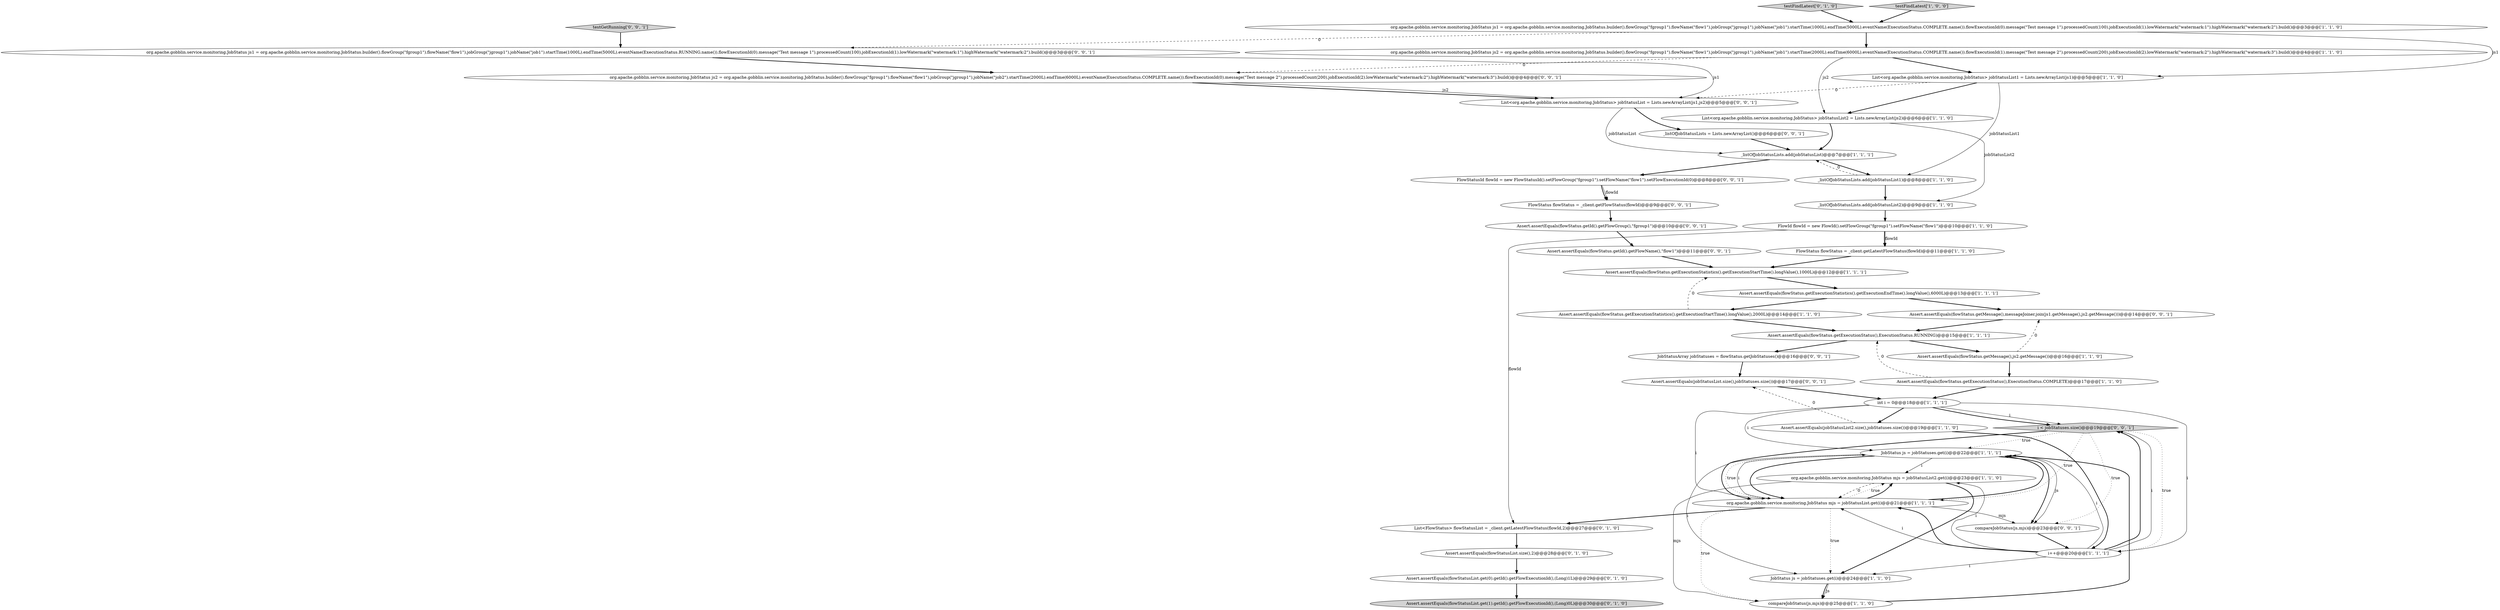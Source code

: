 digraph {
42 [style = filled, label = "List<org.apache.gobblin.service.monitoring.JobStatus> jobStatusList = Lists.newArrayList(js1,js2)@@@5@@@['0', '0', '1']", fillcolor = white, shape = ellipse image = "AAA0AAABBB3BBB"];
2 [style = filled, label = "_listOfJobStatusLists.add(jobStatusList2)@@@9@@@['1', '1', '0']", fillcolor = white, shape = ellipse image = "AAA0AAABBB1BBB"];
20 [style = filled, label = "org.apache.gobblin.service.monitoring.JobStatus js1 = org.apache.gobblin.service.monitoring.JobStatus.builder().flowGroup(\"fgroup1\").flowName(\"flow1\").jobGroup(\"jgroup1\").jobName(\"job1\").startTime(1000L).endTime(5000L).eventName(ExecutionStatus.COMPLETE.name()).flowExecutionId(0).message(\"Test message 1\").processedCount(100).jobExecutionId(1).lowWatermark(\"watermark:1\").highWatermark(\"watermark:2\").build()@@@3@@@['1', '1', '0']", fillcolor = white, shape = ellipse image = "AAA0AAABBB1BBB"];
24 [style = filled, label = "testFindLatest['0', '1', '0']", fillcolor = lightgray, shape = diamond image = "AAA0AAABBB2BBB"];
28 [style = filled, label = "Assert.assertEquals(flowStatusList.size(),2)@@@28@@@['0', '1', '0']", fillcolor = white, shape = ellipse image = "AAA1AAABBB2BBB"];
0 [style = filled, label = "org.apache.gobblin.service.monitoring.JobStatus mjs = jobStatusList2.get(i)@@@23@@@['1', '1', '0']", fillcolor = white, shape = ellipse image = "AAA0AAABBB1BBB"];
33 [style = filled, label = "i < jobStatuses.size()@@@19@@@['0', '0', '1']", fillcolor = lightgray, shape = diamond image = "AAA0AAABBB3BBB"];
17 [style = filled, label = "Assert.assertEquals(jobStatusList2.size(),jobStatuses.size())@@@19@@@['1', '1', '0']", fillcolor = white, shape = ellipse image = "AAA0AAABBB1BBB"];
6 [style = filled, label = "Assert.assertEquals(flowStatus.getExecutionStatus(),ExecutionStatus.RUNNING)@@@15@@@['1', '1', '1']", fillcolor = white, shape = ellipse image = "AAA0AAABBB1BBB"];
27 [style = filled, label = "Assert.assertEquals(flowStatusList.get(1).getId().getFlowExecutionId(),(Long)0L)@@@30@@@['0', '1', '0']", fillcolor = lightgray, shape = ellipse image = "AAA1AAABBB2BBB"];
35 [style = filled, label = "Assert.assertEquals(flowStatus.getId().getFlowGroup(),\"fgroup1\")@@@10@@@['0', '0', '1']", fillcolor = white, shape = ellipse image = "AAA0AAABBB3BBB"];
41 [style = filled, label = "FlowStatusId flowId = new FlowStatusId().setFlowGroup(\"fgroup1\").setFlowName(\"flow1\").setFlowExecutionId(0)@@@8@@@['0', '0', '1']", fillcolor = white, shape = ellipse image = "AAA0AAABBB3BBB"];
36 [style = filled, label = "Assert.assertEquals(flowStatus.getMessage(),messageJoiner.join(js1.getMessage(),js2.getMessage()))@@@14@@@['0', '0', '1']", fillcolor = white, shape = ellipse image = "AAA0AAABBB3BBB"];
30 [style = filled, label = "Assert.assertEquals(jobStatusList.size(),jobStatuses.size())@@@17@@@['0', '0', '1']", fillcolor = white, shape = ellipse image = "AAA0AAABBB3BBB"];
38 [style = filled, label = "JobStatusArray jobStatuses = flowStatus.getJobStatuses()@@@16@@@['0', '0', '1']", fillcolor = white, shape = ellipse image = "AAA0AAABBB3BBB"];
12 [style = filled, label = "compareJobStatus(js,mjs)@@@25@@@['1', '1', '0']", fillcolor = white, shape = ellipse image = "AAA0AAABBB1BBB"];
4 [style = filled, label = "testFindLatest['1', '0', '0']", fillcolor = lightgray, shape = diamond image = "AAA0AAABBB1BBB"];
25 [style = filled, label = "Assert.assertEquals(flowStatusList.get(0).getId().getFlowExecutionId(),(Long)1L)@@@29@@@['0', '1', '0']", fillcolor = white, shape = ellipse image = "AAA1AAABBB2BBB"];
34 [style = filled, label = "FlowStatus flowStatus = _client.getFlowStatus(flowId)@@@9@@@['0', '0', '1']", fillcolor = white, shape = ellipse image = "AAA0AAABBB3BBB"];
40 [style = filled, label = "Assert.assertEquals(flowStatus.getId().getFlowName(),\"flow1\")@@@11@@@['0', '0', '1']", fillcolor = white, shape = ellipse image = "AAA0AAABBB3BBB"];
1 [style = filled, label = "List<org.apache.gobblin.service.monitoring.JobStatus> jobStatusList2 = Lists.newArrayList(js2)@@@6@@@['1', '1', '0']", fillcolor = white, shape = ellipse image = "AAA0AAABBB1BBB"];
7 [style = filled, label = "JobStatus js = jobStatuses.get(i)@@@22@@@['1', '1', '1']", fillcolor = white, shape = ellipse image = "AAA0AAABBB1BBB"];
22 [style = filled, label = "Assert.assertEquals(flowStatus.getExecutionStatistics().getExecutionStartTime().longValue(),2000L)@@@14@@@['1', '1', '0']", fillcolor = white, shape = ellipse image = "AAA0AAABBB1BBB"];
13 [style = filled, label = "FlowId flowId = new FlowId().setFlowGroup(\"fgroup1\").setFlowName(\"flow1\")@@@10@@@['1', '1', '0']", fillcolor = white, shape = ellipse image = "AAA0AAABBB1BBB"];
10 [style = filled, label = "Assert.assertEquals(flowStatus.getExecutionStatistics().getExecutionStartTime().longValue(),1000L)@@@12@@@['1', '1', '1']", fillcolor = white, shape = ellipse image = "AAA0AAABBB1BBB"];
23 [style = filled, label = "Assert.assertEquals(flowStatus.getMessage(),js2.getMessage())@@@16@@@['1', '1', '0']", fillcolor = white, shape = ellipse image = "AAA0AAABBB1BBB"];
26 [style = filled, label = "List<FlowStatus> flowStatusList = _client.getLatestFlowStatus(flowId,2)@@@27@@@['0', '1', '0']", fillcolor = white, shape = ellipse image = "AAA1AAABBB2BBB"];
15 [style = filled, label = "FlowStatus flowStatus = _client.getLatestFlowStatus(flowId)@@@11@@@['1', '1', '0']", fillcolor = white, shape = ellipse image = "AAA0AAABBB1BBB"];
11 [style = filled, label = "int i = 0@@@18@@@['1', '1', '1']", fillcolor = white, shape = ellipse image = "AAA0AAABBB1BBB"];
16 [style = filled, label = "Assert.assertEquals(flowStatus.getExecutionStatus(),ExecutionStatus.COMPLETE)@@@17@@@['1', '1', '0']", fillcolor = white, shape = ellipse image = "AAA0AAABBB1BBB"];
31 [style = filled, label = "compareJobStatus(js,mjs)@@@23@@@['0', '0', '1']", fillcolor = white, shape = ellipse image = "AAA0AAABBB3BBB"];
39 [style = filled, label = "_listOfJobStatusLists = Lists.newArrayList()@@@6@@@['0', '0', '1']", fillcolor = white, shape = ellipse image = "AAA0AAABBB3BBB"];
5 [style = filled, label = "_listOfJobStatusLists.add(jobStatusList1)@@@8@@@['1', '1', '0']", fillcolor = white, shape = ellipse image = "AAA0AAABBB1BBB"];
8 [style = filled, label = "List<org.apache.gobblin.service.monitoring.JobStatus> jobStatusList1 = Lists.newArrayList(js1)@@@5@@@['1', '1', '0']", fillcolor = white, shape = ellipse image = "AAA0AAABBB1BBB"];
3 [style = filled, label = "org.apache.gobblin.service.monitoring.JobStatus mjs = jobStatusList.get(i)@@@21@@@['1', '1', '1']", fillcolor = white, shape = ellipse image = "AAA0AAABBB1BBB"];
19 [style = filled, label = "i++@@@20@@@['1', '1', '1']", fillcolor = white, shape = ellipse image = "AAA0AAABBB1BBB"];
9 [style = filled, label = "_listOfJobStatusLists.add(jobStatusList)@@@7@@@['1', '1', '1']", fillcolor = white, shape = ellipse image = "AAA0AAABBB1BBB"];
29 [style = filled, label = "testGetRunning['0', '0', '1']", fillcolor = lightgray, shape = diamond image = "AAA0AAABBB3BBB"];
37 [style = filled, label = "org.apache.gobblin.service.monitoring.JobStatus js1 = org.apache.gobblin.service.monitoring.JobStatus.builder().flowGroup(\"fgroup1\").flowName(\"flow1\").jobGroup(\"jgroup1\").jobName(\"job1\").startTime(1000L).endTime(5000L).eventName(ExecutionStatus.RUNNING.name()).flowExecutionId(0).message(\"Test message 1\").processedCount(100).jobExecutionId(1).lowWatermark(\"watermark:1\").highWatermark(\"watermark:2\").build()@@@3@@@['0', '0', '1']", fillcolor = white, shape = ellipse image = "AAA0AAABBB3BBB"];
18 [style = filled, label = "org.apache.gobblin.service.monitoring.JobStatus js2 = org.apache.gobblin.service.monitoring.JobStatus.builder().flowGroup(\"fgroup1\").flowName(\"flow1\").jobGroup(\"jgroup1\").jobName(\"job1\").startTime(2000L).endTime(6000L).eventName(ExecutionStatus.COMPLETE.name()).flowExecutionId(1).message(\"Test message 2\").processedCount(200).jobExecutionId(2).lowWatermark(\"watermark:2\").highWatermark(\"watermark:3\").build()@@@4@@@['1', '1', '0']", fillcolor = white, shape = ellipse image = "AAA0AAABBB1BBB"];
21 [style = filled, label = "Assert.assertEquals(flowStatus.getExecutionStatistics().getExecutionEndTime().longValue(),6000L)@@@13@@@['1', '1', '1']", fillcolor = white, shape = ellipse image = "AAA0AAABBB1BBB"];
14 [style = filled, label = "JobStatus js = jobStatuses.get(i)@@@24@@@['1', '1', '0']", fillcolor = white, shape = ellipse image = "AAA0AAABBB1BBB"];
32 [style = filled, label = "org.apache.gobblin.service.monitoring.JobStatus js2 = org.apache.gobblin.service.monitoring.JobStatus.builder().flowGroup(\"fgroup1\").flowName(\"flow1\").jobGroup(\"jgroup1\").jobName(\"job2\").startTime(2000L).endTime(6000L).eventName(ExecutionStatus.COMPLETE.name()).flowExecutionId(0).message(\"Test message 2\").processedCount(200).jobExecutionId(2).lowWatermark(\"watermark:2\").highWatermark(\"watermark:3\").build()@@@4@@@['0', '0', '1']", fillcolor = white, shape = ellipse image = "AAA0AAABBB3BBB"];
19->3 [style = bold, label=""];
3->12 [style = dotted, label="true"];
10->21 [style = bold, label=""];
33->7 [style = dotted, label="true"];
16->6 [style = dashed, label="0"];
21->22 [style = bold, label=""];
7->14 [style = solid, label="i"];
7->0 [style = solid, label="i"];
23->16 [style = bold, label=""];
8->5 [style = solid, label="jobStatusList1"];
3->7 [style = bold, label=""];
19->3 [style = solid, label="i"];
19->33 [style = bold, label=""];
33->31 [style = dotted, label="true"];
1->2 [style = solid, label="jobStatusList2"];
20->8 [style = solid, label="js1"];
41->34 [style = bold, label=""];
18->1 [style = solid, label="js2"];
35->40 [style = bold, label=""];
1->9 [style = bold, label=""];
11->33 [style = solid, label="i"];
36->6 [style = bold, label=""];
20->18 [style = bold, label=""];
19->7 [style = solid, label="i"];
6->38 [style = bold, label=""];
8->42 [style = dashed, label="0"];
19->0 [style = solid, label="i"];
0->3 [style = dashed, label="0"];
7->3 [style = solid, label="i"];
11->17 [style = bold, label=""];
37->32 [style = bold, label=""];
0->12 [style = solid, label="mjs"];
17->30 [style = dashed, label="0"];
23->36 [style = dashed, label="0"];
13->26 [style = solid, label="flowId"];
42->9 [style = solid, label="jobStatusList"];
34->35 [style = bold, label=""];
18->8 [style = bold, label=""];
3->7 [style = dotted, label="true"];
0->14 [style = bold, label=""];
25->27 [style = bold, label=""];
21->36 [style = bold, label=""];
6->23 [style = bold, label=""];
18->32 [style = dashed, label="0"];
13->15 [style = bold, label=""];
22->6 [style = bold, label=""];
37->42 [style = solid, label="js1"];
24->20 [style = bold, label=""];
33->19 [style = dotted, label="true"];
2->13 [style = bold, label=""];
17->19 [style = bold, label=""];
14->12 [style = bold, label=""];
32->42 [style = bold, label=""];
7->3 [style = bold, label=""];
8->1 [style = bold, label=""];
11->7 [style = solid, label="i"];
7->31 [style = bold, label=""];
19->33 [style = solid, label="i"];
39->9 [style = bold, label=""];
26->28 [style = bold, label=""];
16->11 [style = bold, label=""];
9->5 [style = bold, label=""];
15->10 [style = bold, label=""];
31->19 [style = bold, label=""];
9->41 [style = bold, label=""];
5->2 [style = bold, label=""];
13->15 [style = solid, label="flowId"];
12->7 [style = bold, label=""];
42->39 [style = bold, label=""];
7->31 [style = solid, label="js"];
11->3 [style = solid, label="i"];
11->33 [style = bold, label=""];
32->42 [style = solid, label="js2"];
3->31 [style = solid, label="mjs"];
3->26 [style = bold, label=""];
29->37 [style = bold, label=""];
20->37 [style = dashed, label="0"];
11->19 [style = solid, label="i"];
3->14 [style = dotted, label="true"];
30->11 [style = bold, label=""];
22->10 [style = dashed, label="0"];
4->20 [style = bold, label=""];
41->34 [style = solid, label="flowId"];
14->12 [style = solid, label="js"];
38->30 [style = bold, label=""];
3->0 [style = dotted, label="true"];
40->10 [style = bold, label=""];
3->0 [style = bold, label=""];
33->3 [style = bold, label=""];
19->14 [style = solid, label="i"];
28->25 [style = bold, label=""];
5->9 [style = dashed, label="0"];
33->3 [style = dotted, label="true"];
}
